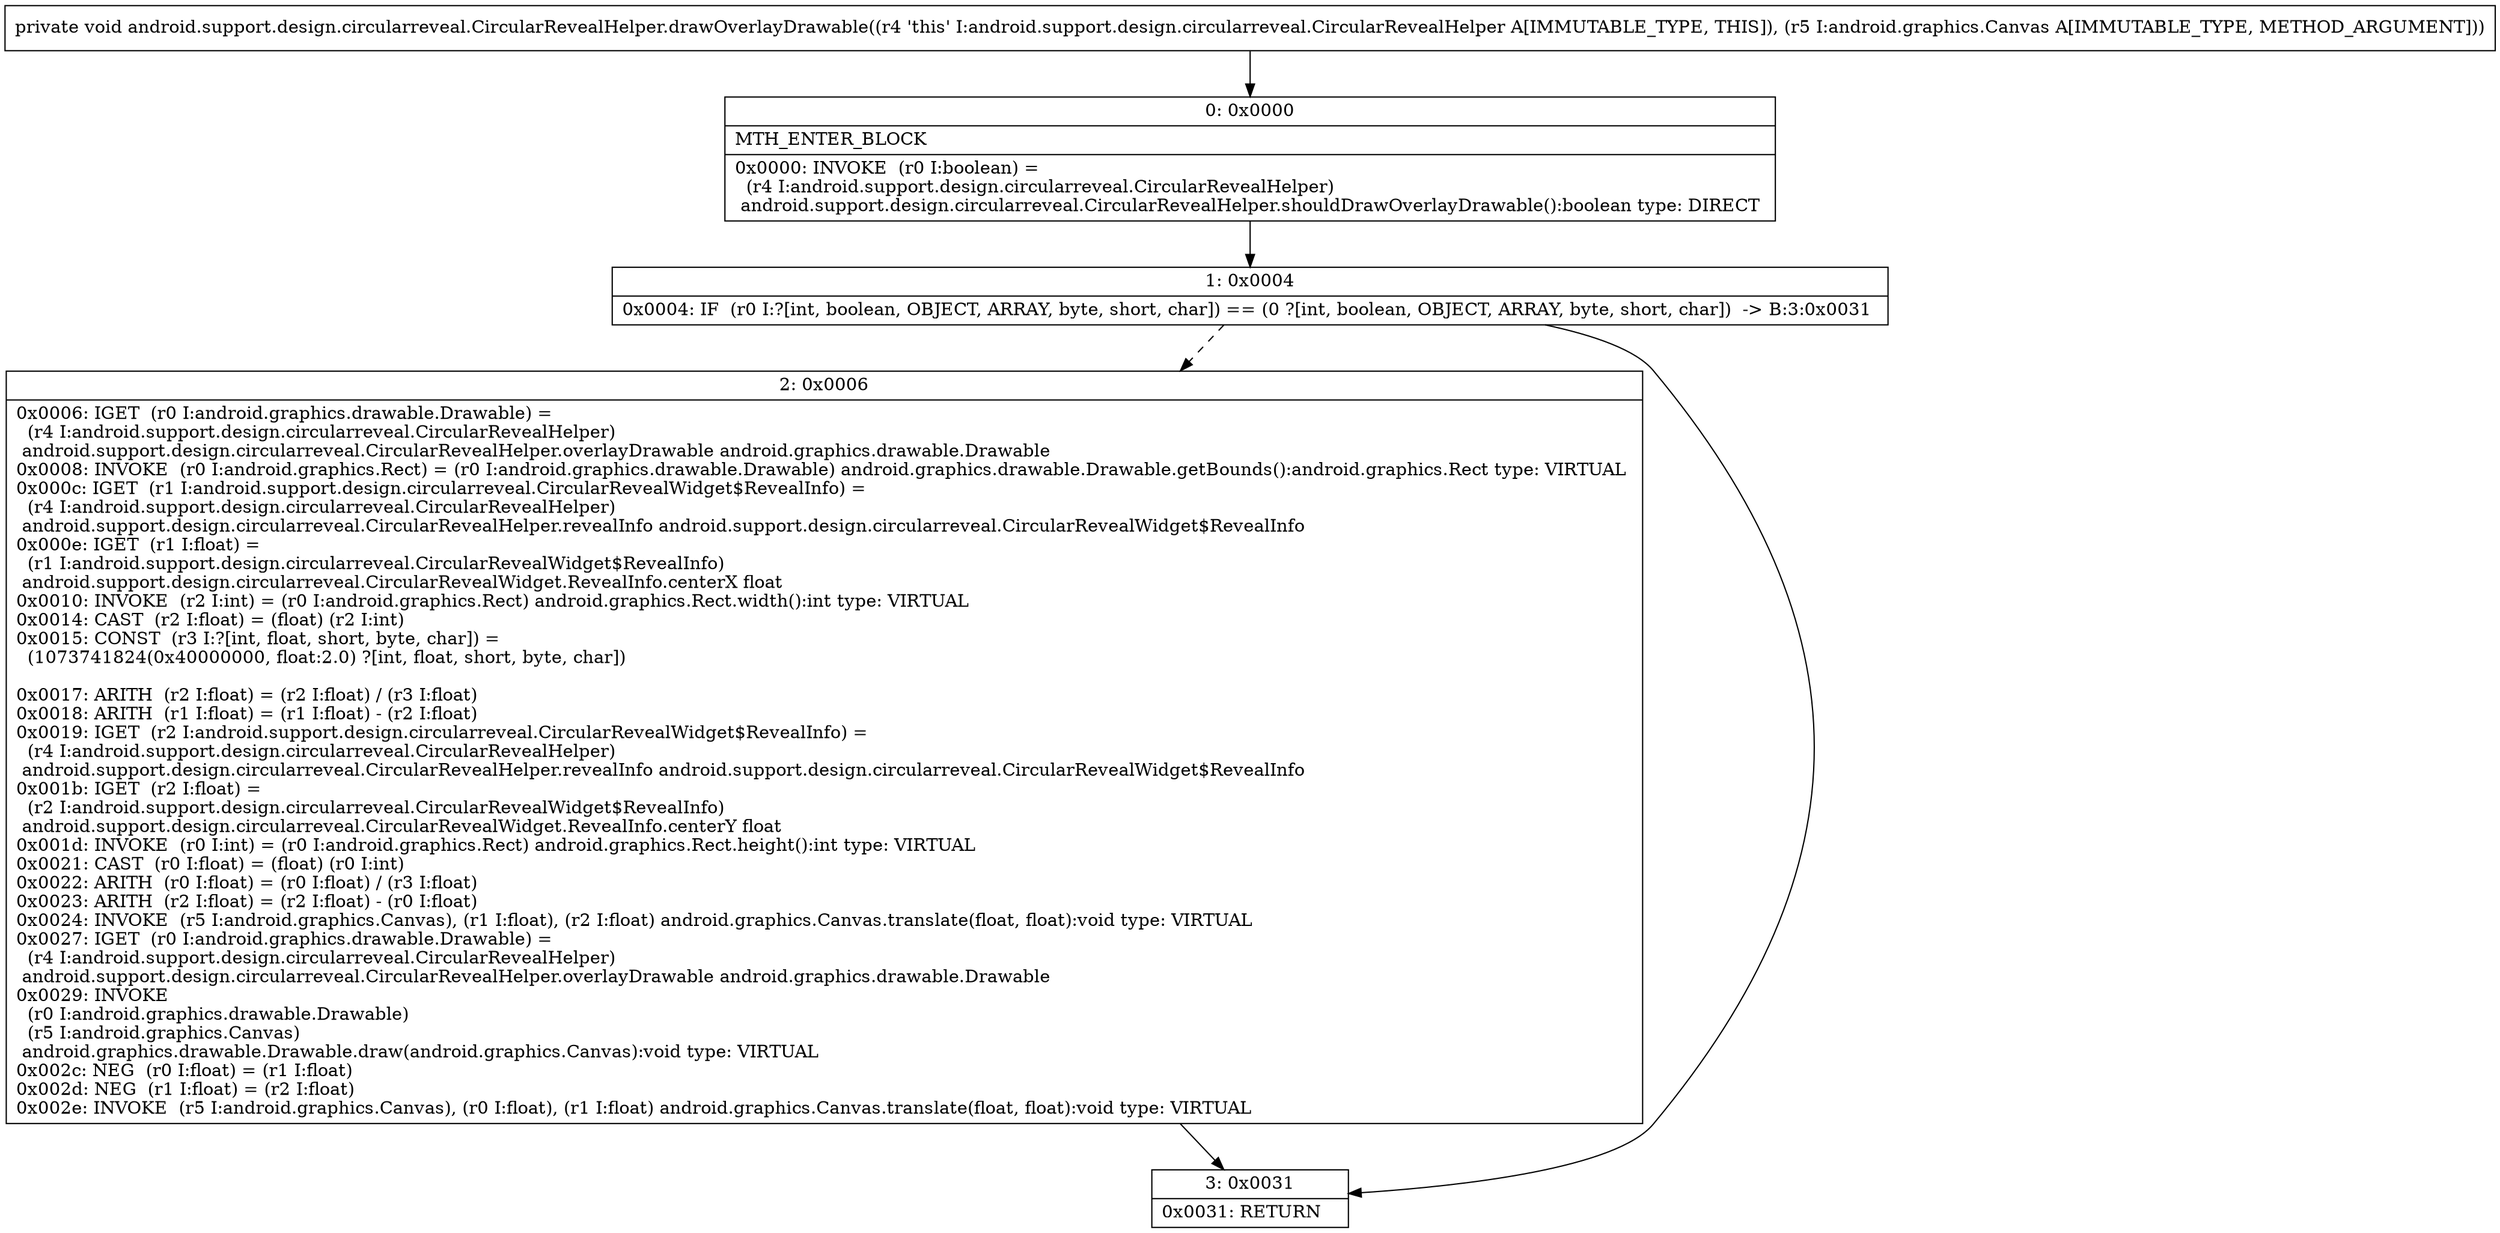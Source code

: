 digraph "CFG forandroid.support.design.circularreveal.CircularRevealHelper.drawOverlayDrawable(Landroid\/graphics\/Canvas;)V" {
Node_0 [shape=record,label="{0\:\ 0x0000|MTH_ENTER_BLOCK\l|0x0000: INVOKE  (r0 I:boolean) = \l  (r4 I:android.support.design.circularreveal.CircularRevealHelper)\l android.support.design.circularreveal.CircularRevealHelper.shouldDrawOverlayDrawable():boolean type: DIRECT \l}"];
Node_1 [shape=record,label="{1\:\ 0x0004|0x0004: IF  (r0 I:?[int, boolean, OBJECT, ARRAY, byte, short, char]) == (0 ?[int, boolean, OBJECT, ARRAY, byte, short, char])  \-\> B:3:0x0031 \l}"];
Node_2 [shape=record,label="{2\:\ 0x0006|0x0006: IGET  (r0 I:android.graphics.drawable.Drawable) = \l  (r4 I:android.support.design.circularreveal.CircularRevealHelper)\l android.support.design.circularreveal.CircularRevealHelper.overlayDrawable android.graphics.drawable.Drawable \l0x0008: INVOKE  (r0 I:android.graphics.Rect) = (r0 I:android.graphics.drawable.Drawable) android.graphics.drawable.Drawable.getBounds():android.graphics.Rect type: VIRTUAL \l0x000c: IGET  (r1 I:android.support.design.circularreveal.CircularRevealWidget$RevealInfo) = \l  (r4 I:android.support.design.circularreveal.CircularRevealHelper)\l android.support.design.circularreveal.CircularRevealHelper.revealInfo android.support.design.circularreveal.CircularRevealWidget$RevealInfo \l0x000e: IGET  (r1 I:float) = \l  (r1 I:android.support.design.circularreveal.CircularRevealWidget$RevealInfo)\l android.support.design.circularreveal.CircularRevealWidget.RevealInfo.centerX float \l0x0010: INVOKE  (r2 I:int) = (r0 I:android.graphics.Rect) android.graphics.Rect.width():int type: VIRTUAL \l0x0014: CAST  (r2 I:float) = (float) (r2 I:int) \l0x0015: CONST  (r3 I:?[int, float, short, byte, char]) = \l  (1073741824(0x40000000, float:2.0) ?[int, float, short, byte, char])\l \l0x0017: ARITH  (r2 I:float) = (r2 I:float) \/ (r3 I:float) \l0x0018: ARITH  (r1 I:float) = (r1 I:float) \- (r2 I:float) \l0x0019: IGET  (r2 I:android.support.design.circularreveal.CircularRevealWidget$RevealInfo) = \l  (r4 I:android.support.design.circularreveal.CircularRevealHelper)\l android.support.design.circularreveal.CircularRevealHelper.revealInfo android.support.design.circularreveal.CircularRevealWidget$RevealInfo \l0x001b: IGET  (r2 I:float) = \l  (r2 I:android.support.design.circularreveal.CircularRevealWidget$RevealInfo)\l android.support.design.circularreveal.CircularRevealWidget.RevealInfo.centerY float \l0x001d: INVOKE  (r0 I:int) = (r0 I:android.graphics.Rect) android.graphics.Rect.height():int type: VIRTUAL \l0x0021: CAST  (r0 I:float) = (float) (r0 I:int) \l0x0022: ARITH  (r0 I:float) = (r0 I:float) \/ (r3 I:float) \l0x0023: ARITH  (r2 I:float) = (r2 I:float) \- (r0 I:float) \l0x0024: INVOKE  (r5 I:android.graphics.Canvas), (r1 I:float), (r2 I:float) android.graphics.Canvas.translate(float, float):void type: VIRTUAL \l0x0027: IGET  (r0 I:android.graphics.drawable.Drawable) = \l  (r4 I:android.support.design.circularreveal.CircularRevealHelper)\l android.support.design.circularreveal.CircularRevealHelper.overlayDrawable android.graphics.drawable.Drawable \l0x0029: INVOKE  \l  (r0 I:android.graphics.drawable.Drawable)\l  (r5 I:android.graphics.Canvas)\l android.graphics.drawable.Drawable.draw(android.graphics.Canvas):void type: VIRTUAL \l0x002c: NEG  (r0 I:float) = (r1 I:float) \l0x002d: NEG  (r1 I:float) = (r2 I:float) \l0x002e: INVOKE  (r5 I:android.graphics.Canvas), (r0 I:float), (r1 I:float) android.graphics.Canvas.translate(float, float):void type: VIRTUAL \l}"];
Node_3 [shape=record,label="{3\:\ 0x0031|0x0031: RETURN   \l}"];
MethodNode[shape=record,label="{private void android.support.design.circularreveal.CircularRevealHelper.drawOverlayDrawable((r4 'this' I:android.support.design.circularreveal.CircularRevealHelper A[IMMUTABLE_TYPE, THIS]), (r5 I:android.graphics.Canvas A[IMMUTABLE_TYPE, METHOD_ARGUMENT])) }"];
MethodNode -> Node_0;
Node_0 -> Node_1;
Node_1 -> Node_2[style=dashed];
Node_1 -> Node_3;
Node_2 -> Node_3;
}

